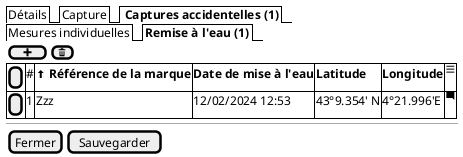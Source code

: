 @startsalt
{

  {/  Détails | Capture | <b> Captures accidentelles (1) }
  {/  Mesures individuelles | <b>Remise à l'eau (1) }

    { [ <&plus> ] | [<&trash>] }
	{#
      [ ] | # | <&arrow-thick-top> <b>Référence de la marque | <b>Date de mise à l'eau     | <b>Latitude   | <b>Longitude | <&menu>
      [ ] | 1 | Zzz | 12/02/2024 12:53          | 43°9.354' N | 4°21.996'E | <&comment-square>
    }
  --

  {
    [Fermer] | [Sauvegarder]
  }
}
@endsalt
